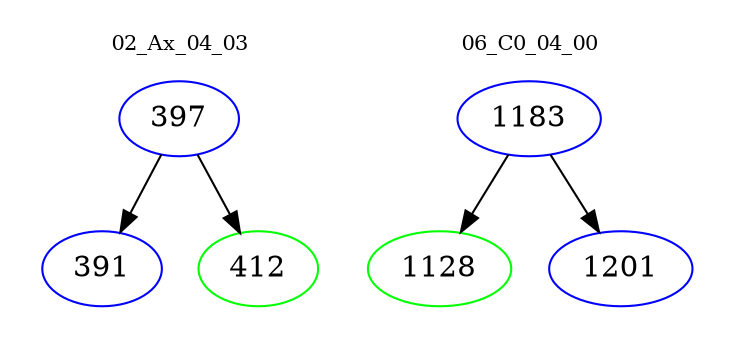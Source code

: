 digraph{
subgraph cluster_0 {
color = white
label = "02_Ax_04_03";
fontsize=10;
T0_397 [label="397", color="blue"]
T0_397 -> T0_391 [color="black"]
T0_391 [label="391", color="blue"]
T0_397 -> T0_412 [color="black"]
T0_412 [label="412", color="green"]
}
subgraph cluster_1 {
color = white
label = "06_C0_04_00";
fontsize=10;
T1_1183 [label="1183", color="blue"]
T1_1183 -> T1_1128 [color="black"]
T1_1128 [label="1128", color="green"]
T1_1183 -> T1_1201 [color="black"]
T1_1201 [label="1201", color="blue"]
}
}
